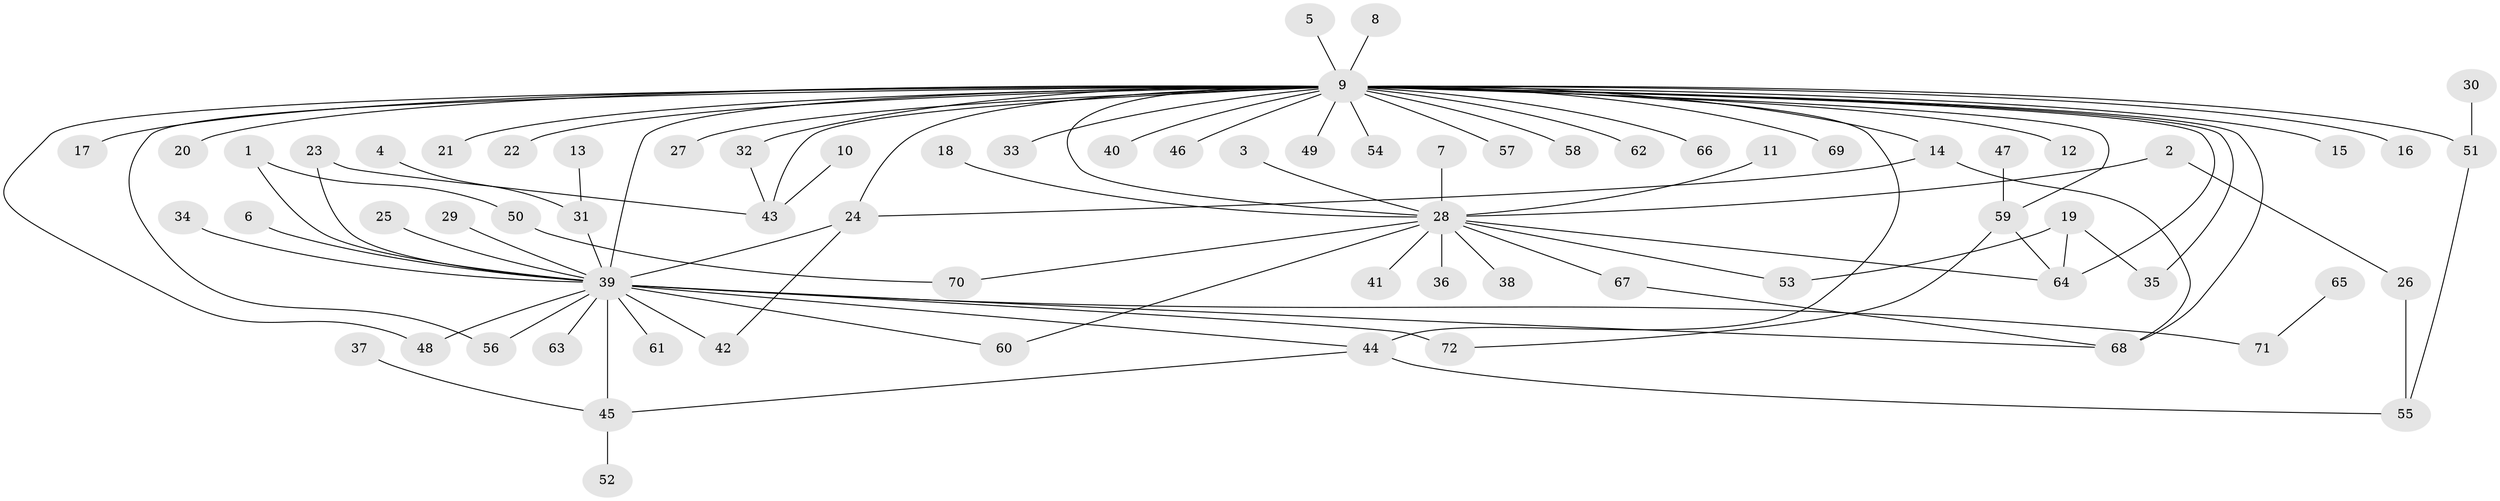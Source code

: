 // original degree distribution, {24: 0.007194244604316547, 6: 0.04316546762589928, 37: 0.007194244604316547, 2: 0.17266187050359713, 16: 0.007194244604316547, 1: 0.5971223021582733, 3: 0.10071942446043165, 5: 0.014388489208633094, 4: 0.050359712230215826}
// Generated by graph-tools (version 1.1) at 2025/01/03/09/25 03:01:49]
// undirected, 72 vertices, 92 edges
graph export_dot {
graph [start="1"]
  node [color=gray90,style=filled];
  1;
  2;
  3;
  4;
  5;
  6;
  7;
  8;
  9;
  10;
  11;
  12;
  13;
  14;
  15;
  16;
  17;
  18;
  19;
  20;
  21;
  22;
  23;
  24;
  25;
  26;
  27;
  28;
  29;
  30;
  31;
  32;
  33;
  34;
  35;
  36;
  37;
  38;
  39;
  40;
  41;
  42;
  43;
  44;
  45;
  46;
  47;
  48;
  49;
  50;
  51;
  52;
  53;
  54;
  55;
  56;
  57;
  58;
  59;
  60;
  61;
  62;
  63;
  64;
  65;
  66;
  67;
  68;
  69;
  70;
  71;
  72;
  1 -- 39 [weight=1.0];
  1 -- 50 [weight=1.0];
  2 -- 26 [weight=1.0];
  2 -- 28 [weight=1.0];
  3 -- 28 [weight=1.0];
  4 -- 31 [weight=1.0];
  5 -- 9 [weight=1.0];
  6 -- 39 [weight=1.0];
  7 -- 28 [weight=1.0];
  8 -- 9 [weight=1.0];
  9 -- 12 [weight=1.0];
  9 -- 14 [weight=1.0];
  9 -- 15 [weight=1.0];
  9 -- 16 [weight=1.0];
  9 -- 17 [weight=1.0];
  9 -- 20 [weight=1.0];
  9 -- 21 [weight=1.0];
  9 -- 22 [weight=1.0];
  9 -- 24 [weight=1.0];
  9 -- 27 [weight=1.0];
  9 -- 28 [weight=1.0];
  9 -- 32 [weight=1.0];
  9 -- 33 [weight=1.0];
  9 -- 35 [weight=1.0];
  9 -- 39 [weight=1.0];
  9 -- 40 [weight=1.0];
  9 -- 43 [weight=1.0];
  9 -- 44 [weight=1.0];
  9 -- 46 [weight=1.0];
  9 -- 48 [weight=1.0];
  9 -- 49 [weight=1.0];
  9 -- 51 [weight=1.0];
  9 -- 54 [weight=1.0];
  9 -- 56 [weight=1.0];
  9 -- 57 [weight=1.0];
  9 -- 58 [weight=1.0];
  9 -- 59 [weight=1.0];
  9 -- 62 [weight=1.0];
  9 -- 64 [weight=1.0];
  9 -- 66 [weight=1.0];
  9 -- 68 [weight=1.0];
  9 -- 69 [weight=1.0];
  10 -- 43 [weight=1.0];
  11 -- 28 [weight=1.0];
  13 -- 31 [weight=1.0];
  14 -- 24 [weight=1.0];
  14 -- 68 [weight=1.0];
  18 -- 28 [weight=1.0];
  19 -- 35 [weight=1.0];
  19 -- 53 [weight=1.0];
  19 -- 64 [weight=1.0];
  23 -- 39 [weight=1.0];
  23 -- 43 [weight=1.0];
  24 -- 39 [weight=1.0];
  24 -- 42 [weight=1.0];
  25 -- 39 [weight=1.0];
  26 -- 55 [weight=1.0];
  28 -- 36 [weight=1.0];
  28 -- 38 [weight=1.0];
  28 -- 41 [weight=1.0];
  28 -- 53 [weight=1.0];
  28 -- 60 [weight=1.0];
  28 -- 64 [weight=1.0];
  28 -- 67 [weight=1.0];
  28 -- 70 [weight=1.0];
  29 -- 39 [weight=1.0];
  30 -- 51 [weight=1.0];
  31 -- 39 [weight=1.0];
  32 -- 43 [weight=1.0];
  34 -- 39 [weight=1.0];
  37 -- 45 [weight=1.0];
  39 -- 42 [weight=2.0];
  39 -- 44 [weight=1.0];
  39 -- 45 [weight=1.0];
  39 -- 48 [weight=1.0];
  39 -- 56 [weight=1.0];
  39 -- 60 [weight=1.0];
  39 -- 61 [weight=1.0];
  39 -- 63 [weight=1.0];
  39 -- 68 [weight=1.0];
  39 -- 71 [weight=1.0];
  39 -- 72 [weight=1.0];
  44 -- 45 [weight=1.0];
  44 -- 55 [weight=1.0];
  45 -- 52 [weight=1.0];
  47 -- 59 [weight=1.0];
  50 -- 70 [weight=1.0];
  51 -- 55 [weight=1.0];
  59 -- 64 [weight=1.0];
  59 -- 72 [weight=1.0];
  65 -- 71 [weight=1.0];
  67 -- 68 [weight=1.0];
}
